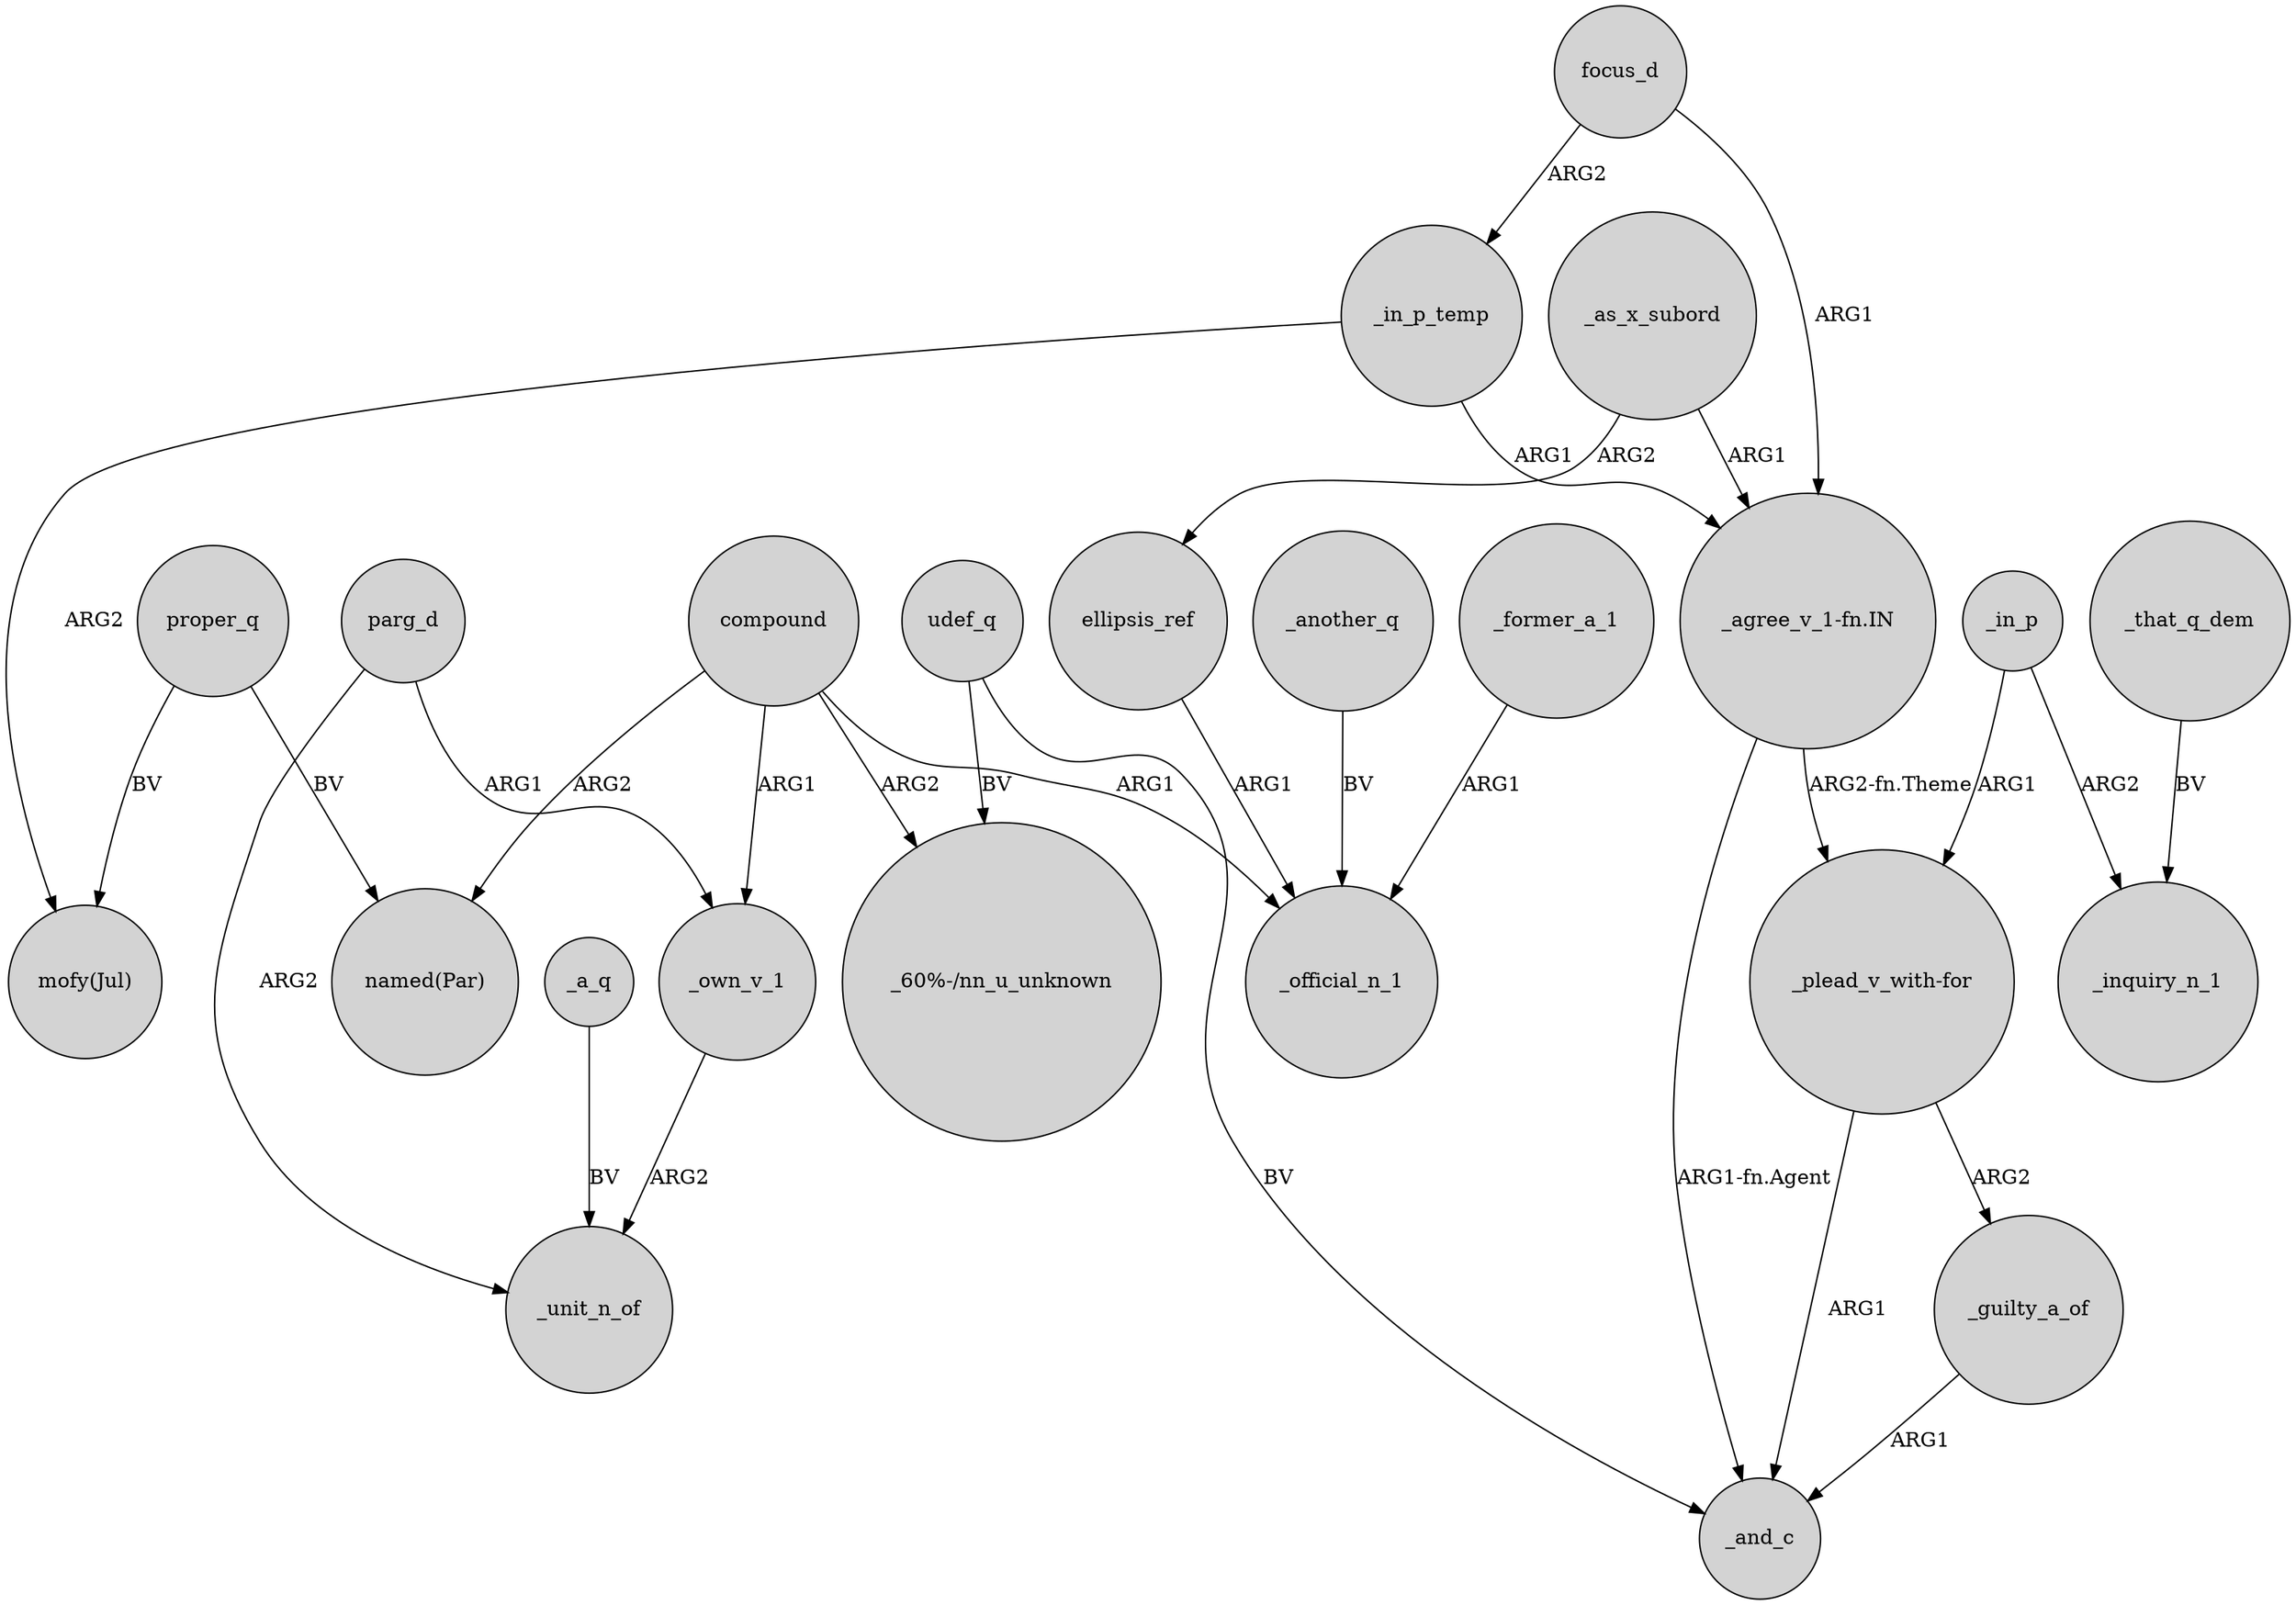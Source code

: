 digraph {
	node [shape=circle style=filled]
	focus_d -> _in_p_temp [label=ARG2]
	proper_q -> "mofy(Jul)" [label=BV]
	_as_x_subord -> "_agree_v_1-fn.IN" [label=ARG1]
	parg_d -> _own_v_1 [label=ARG1]
	_former_a_1 -> _official_n_1 [label=ARG1]
	_that_q_dem -> _inquiry_n_1 [label=BV]
	_guilty_a_of -> _and_c [label=ARG1]
	compound -> "named(Par)" [label=ARG2]
	compound -> "_60%-/nn_u_unknown" [label=ARG2]
	compound -> _own_v_1 [label=ARG1]
	proper_q -> "named(Par)" [label=BV]
	"_plead_v_with-for" -> _guilty_a_of [label=ARG2]
	"_agree_v_1-fn.IN" -> _and_c [label="ARG1-fn.Agent"]
	udef_q -> "_60%-/nn_u_unknown" [label=BV]
	parg_d -> _unit_n_of [label=ARG2]
	_another_q -> _official_n_1 [label=BV]
	_in_p_temp -> "mofy(Jul)" [label=ARG2]
	_in_p -> "_plead_v_with-for" [label=ARG1]
	_a_q -> _unit_n_of [label=BV]
	_own_v_1 -> _unit_n_of [label=ARG2]
	"_agree_v_1-fn.IN" -> "_plead_v_with-for" [label="ARG2-fn.Theme"]
	"_plead_v_with-for" -> _and_c [label=ARG1]
	compound -> _official_n_1 [label=ARG1]
	_as_x_subord -> ellipsis_ref [label=ARG2]
	ellipsis_ref -> _official_n_1 [label=ARG1]
	_in_p -> _inquiry_n_1 [label=ARG2]
	focus_d -> "_agree_v_1-fn.IN" [label=ARG1]
	udef_q -> _and_c [label=BV]
	_in_p_temp -> "_agree_v_1-fn.IN" [label=ARG1]
}
